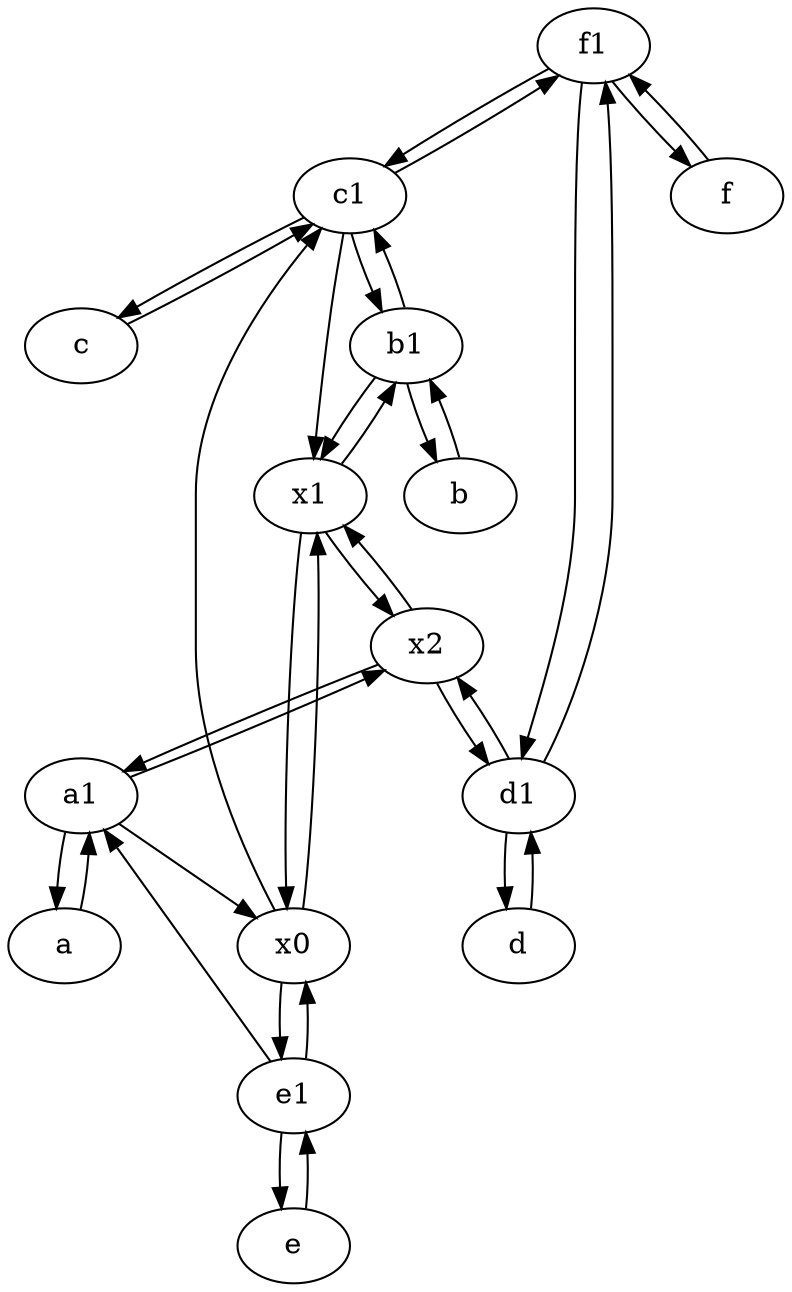 digraph  {
	f1;
	e [pos="30,50!"];
	x2;
	d [pos="20,30!"];
	b [pos="50,20!"];
	c1 [pos="30,15!"];
	a1 [pos="40,15!"];
	f [pos="15,45!"];
	x1;
	e1 [pos="25,45!"];
	c [pos="20,10!"];
	d1 [pos="25,30!"];
	b1 [pos="45,20!"];
	a [pos="40,10!"];
	x0;
	a1 -> x2;
	c1 -> f1;
	e1 -> e;
	e -> e1;
	a -> a1;
	d -> d1;
	f1 -> c1;
	x1 -> x0;
	c1 -> x1;
	x1 -> x2;
	x0 -> c1;
	d1 -> d;
	x1 -> b1;
	d1 -> f1;
	b1 -> b;
	f -> f1;
	x2 -> a1;
	d1 -> x2;
	b1 -> c1;
	c1 -> b1;
	e1 -> a1;
	b1 -> x1;
	f1 -> f;
	x2 -> d1;
	b -> b1;
	a1 -> x0;
	f1 -> d1;
	c -> c1;
	x0 -> x1;
	x0 -> e1;
	e1 -> x0;
	x2 -> x1;
	c1 -> c;
	a1 -> a;

	}
